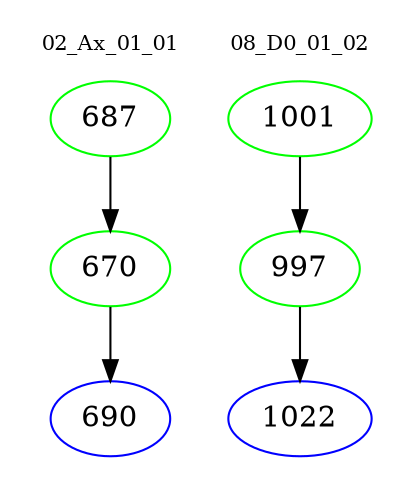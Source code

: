digraph{
subgraph cluster_0 {
color = white
label = "02_Ax_01_01";
fontsize=10;
T0_687 [label="687", color="green"]
T0_687 -> T0_670 [color="black"]
T0_670 [label="670", color="green"]
T0_670 -> T0_690 [color="black"]
T0_690 [label="690", color="blue"]
}
subgraph cluster_1 {
color = white
label = "08_D0_01_02";
fontsize=10;
T1_1001 [label="1001", color="green"]
T1_1001 -> T1_997 [color="black"]
T1_997 [label="997", color="green"]
T1_997 -> T1_1022 [color="black"]
T1_1022 [label="1022", color="blue"]
}
}

